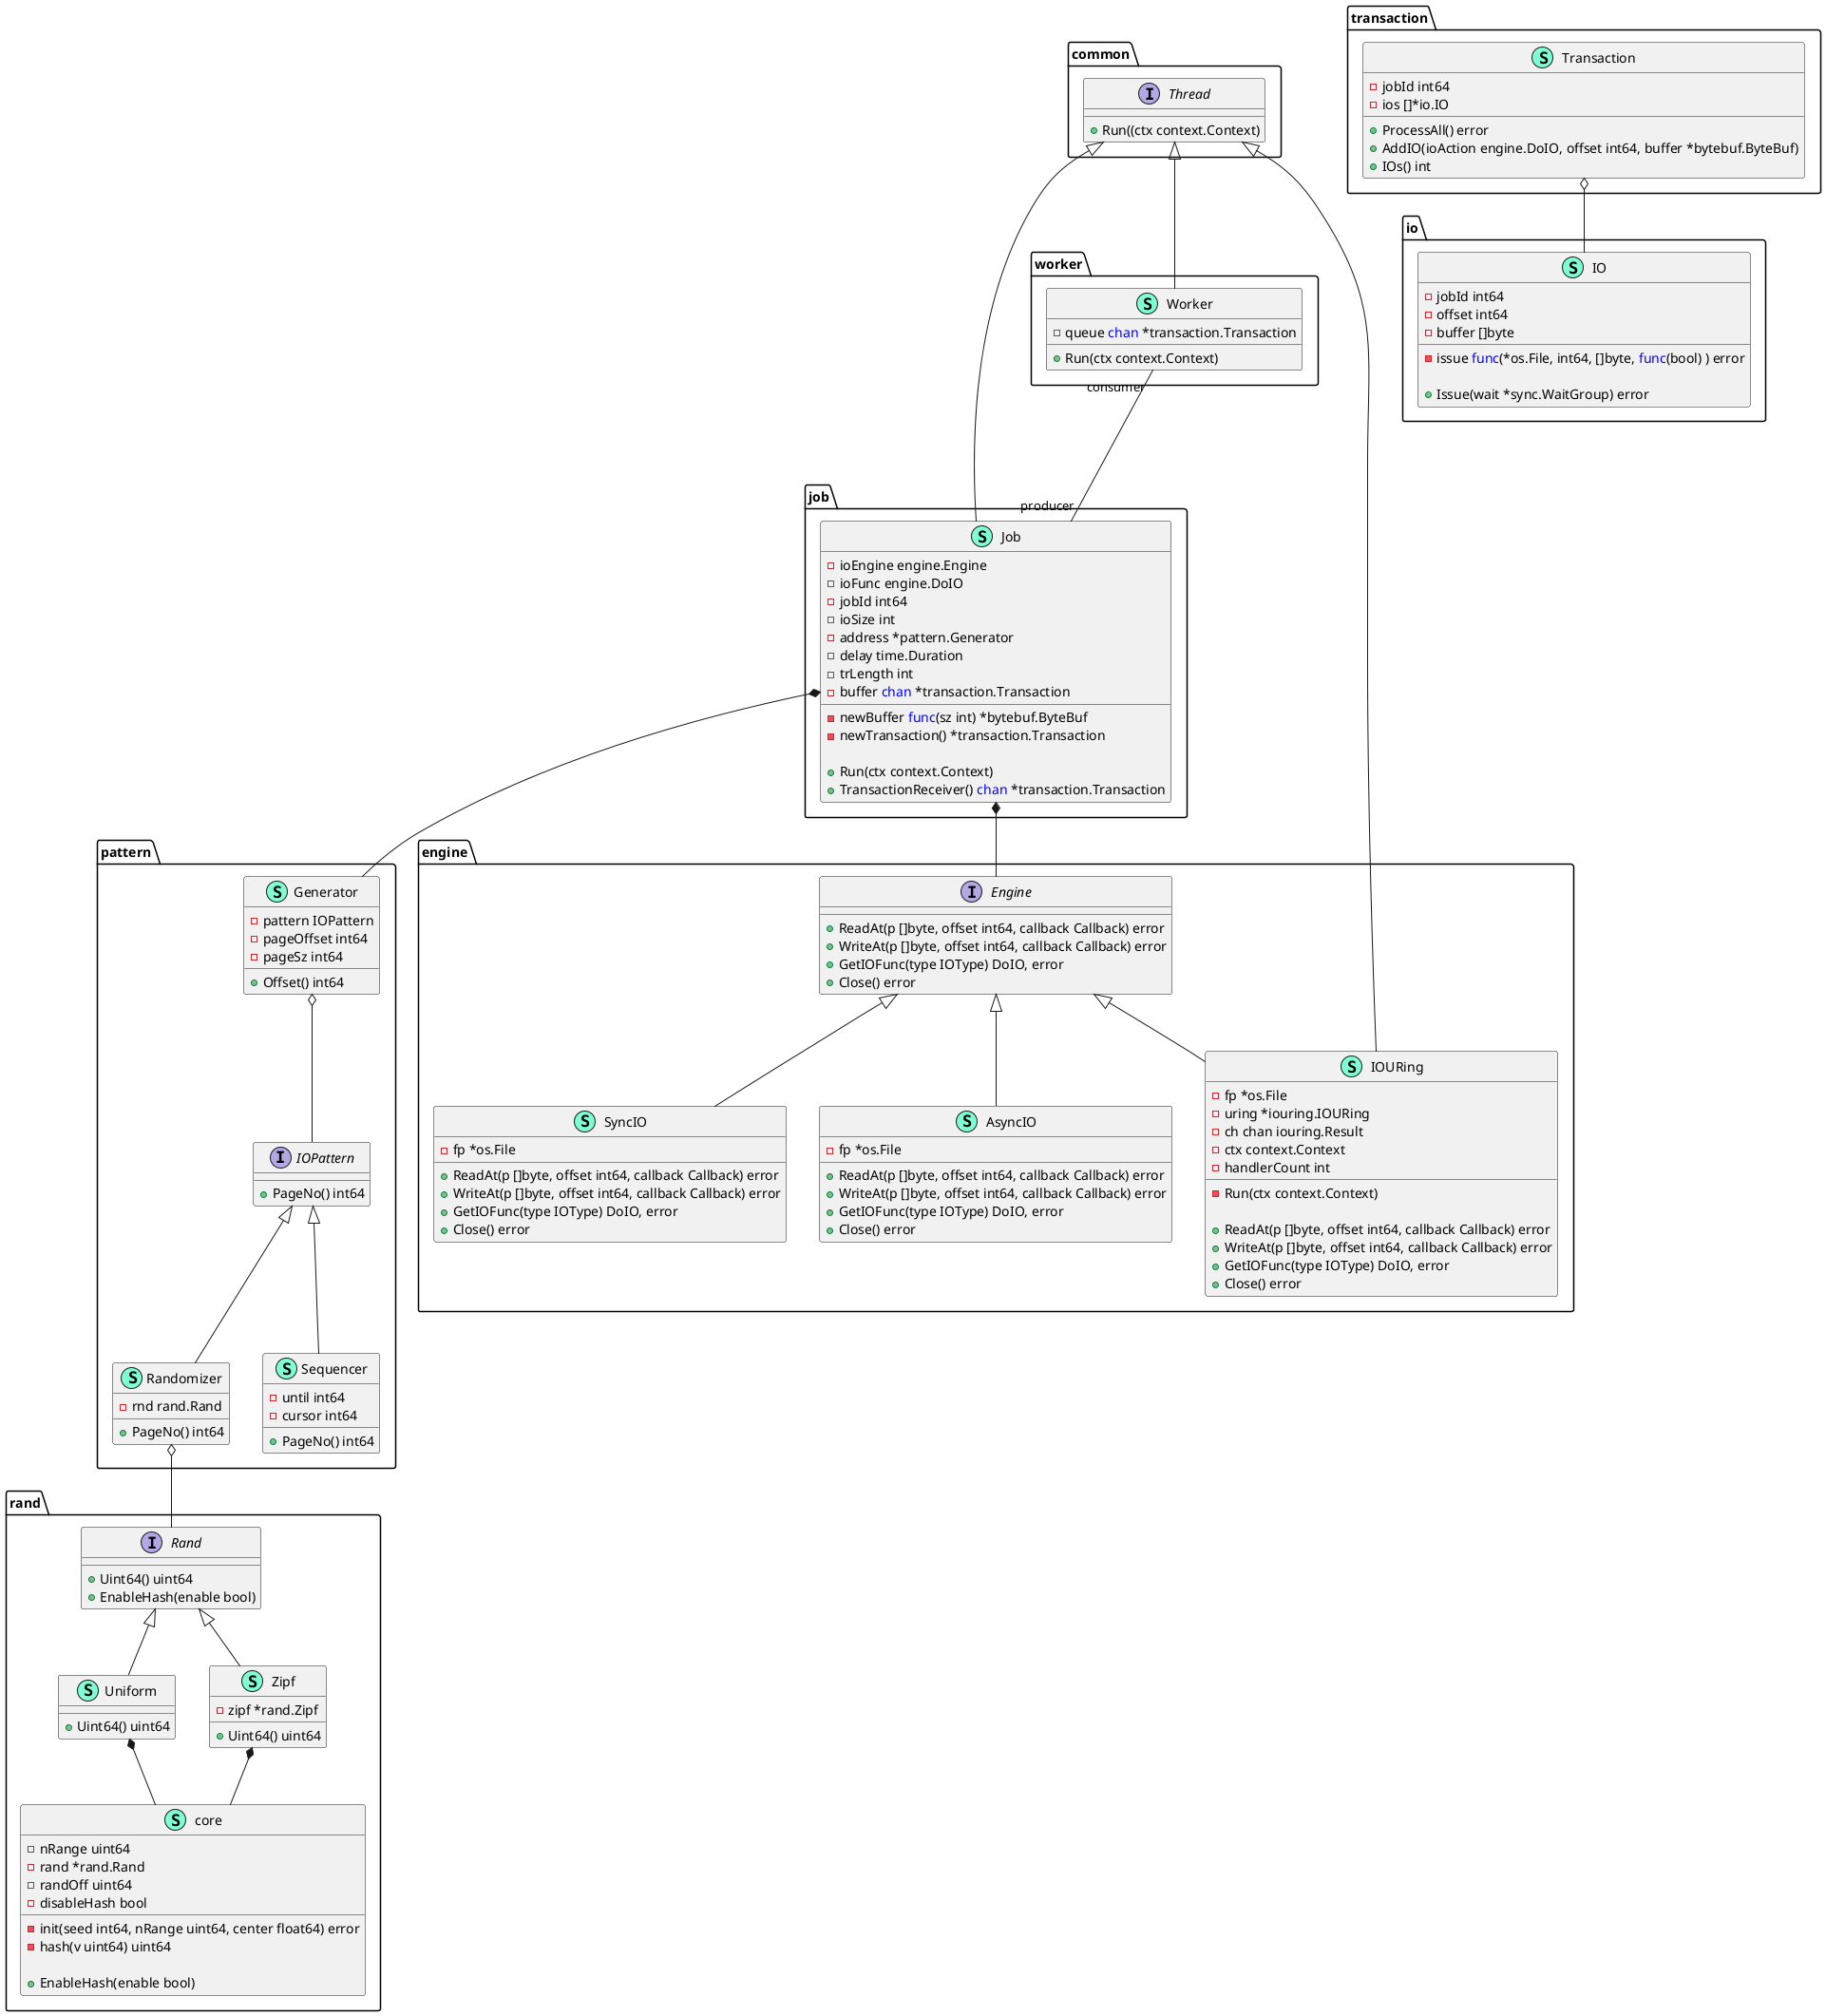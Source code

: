 @startuml

namespace common {
    interface Thread {
        + Run((ctx context.Context)
    }
}

namespace io {
    class IO << (S,Aquamarine) >> {
        - jobId int64
        - offset int64
        - buffer []byte
        - issue <font color=blue>func</font>(*os.File, int64, []byte, <font color=blue>func</font>(bool) ) error

        + Issue(wait *sync.WaitGroup) error
    }
}

namespace transaction {
    class Transaction << (S, Aquamarine) >> {
        - jobId int64
        - ios []*io.IO

        + ProcessAll() error
        + AddIO(ioAction engine.DoIO, offset int64, buffer *bytebuf.ByteBuf)
        + IOs() int
    }
}

namespace pattern {
    class Generator << (S,Aquamarine) >> {
        - pattern IOPattern
        - pageOffset int64
        - pageSz int64

        + Offset() int64

    }
    interface IOPattern  {
        + PageNo() int64

    }
    class Randomizer << (S,Aquamarine) >> {
        - rnd rand.Rand

        + PageNo() int64

    }
    class Sequencer << (S,Aquamarine) >> {
        - until int64
        - cursor int64

        + PageNo() int64

    }
}
"pattern.IOPattern" <|-- "pattern.Randomizer"
"pattern.IOPattern" <|-- "pattern.Sequencer"
"pattern.Generator" o-- "pattern.IOPattern"

namespace rand {
    interface Rand  {
        + Uint64() uint64
        + EnableHash(enable bool) 

    }
    class Uniform << (S,Aquamarine) >> {
        + Uint64() uint64

    }
    class Zipf << (S,Aquamarine) >> {
        - zipf *rand.Zipf

        + Uint64() uint64

    }
    class core << (S,Aquamarine) >> {
        - nRange uint64
        - rand *rand.Rand
        - randOff uint64
        - disableHash bool

        - init(seed int64, nRange uint64, center float64) error
        - hash(v uint64) uint64

        + EnableHash(enable bool) 

    }
}
"rand.Uniform" *-- "rand.core"
"rand.Zipf" *-- "rand.core"
"rand.Rand" <|-- "rand.Uniform"
"rand.Rand" <|-- "rand.Zipf"

namespace job {
    class Job << (S, Aquamarine) >> {
        - ioEngine engine.Engine
        - ioFunc engine.DoIO
        - jobId int64
        - ioSize int
        - address *pattern.Generator
        - delay time.Duration
        - trLength int
        - buffer <font color=blue>chan</font> *transaction.Transaction

        - newBuffer <font color=blue>func</font>(sz int) *bytebuf.ByteBuf
        - newTransaction() *transaction.Transaction

        + Run(ctx context.Context)
        + TransactionReceiver() <font color=blue>chan</font> *transaction.Transaction
    }
}

namespace engine {
    interface Engine {
        + ReadAt(p []byte, offset int64, callback Callback) error
        + WriteAt(p []byte, offset int64, callback Callback) error
        + GetIOFunc(type IOType) DoIO, error
        + Close() error
    }

    class SyncIO << (S, Aquamarine) >> {
        - fp *os.File

        + ReadAt(p []byte, offset int64, callback Callback) error
        + WriteAt(p []byte, offset int64, callback Callback) error
        + GetIOFunc(type IOType) DoIO, error
        + Close() error
    }

    class AsyncIO << (S, Aquamarine) >> {
        - fp *os.File

        + ReadAt(p []byte, offset int64, callback Callback) error
        + WriteAt(p []byte, offset int64, callback Callback) error
        + GetIOFunc(type IOType) DoIO, error
        + Close() error
    }

    class IOURing << (S, Aquamarine) >> {
        - fp *os.File
        - uring *iouring.IOURing
        - ch chan iouring.Result
        - ctx context.Context
        - handlerCount int

        - Run(ctx context.Context)

        + ReadAt(p []byte, offset int64, callback Callback) error
        + WriteAt(p []byte, offset int64, callback Callback) error
        + GetIOFunc(type IOType) DoIO, error
        + Close() error
    }
}
"engine.Engine" <|-- "engine.AsyncIO"
"engine.Engine" <|-- "engine.SyncIO"
"engine.Engine" <|-- "engine.IOURing"

namespace worker {
    /'
      Each worker run only their own transaction at a time.
     '/
    class Worker << (S, Aquamarine) >> {
        - queue <font color=blue>chan</font> *transaction.Transaction

        + Run(ctx context.Context)
    }
}

' Global associations
"pattern.Randomizer" o-- "rand.Rand"
"transaction.Transaction" o-- "io.IO"
"job.Job" *-- "pattern.Generator"
"job.Job" *-- "engine.Engine"
"worker.Worker" "consumer" --- "producer" "job.Job"
"common.Thread" <|-- "job.Job"
"common.Thread" <|-- "worker.Worker"
"common.Thread" <|-- "engine.IOURing"

@enduml
